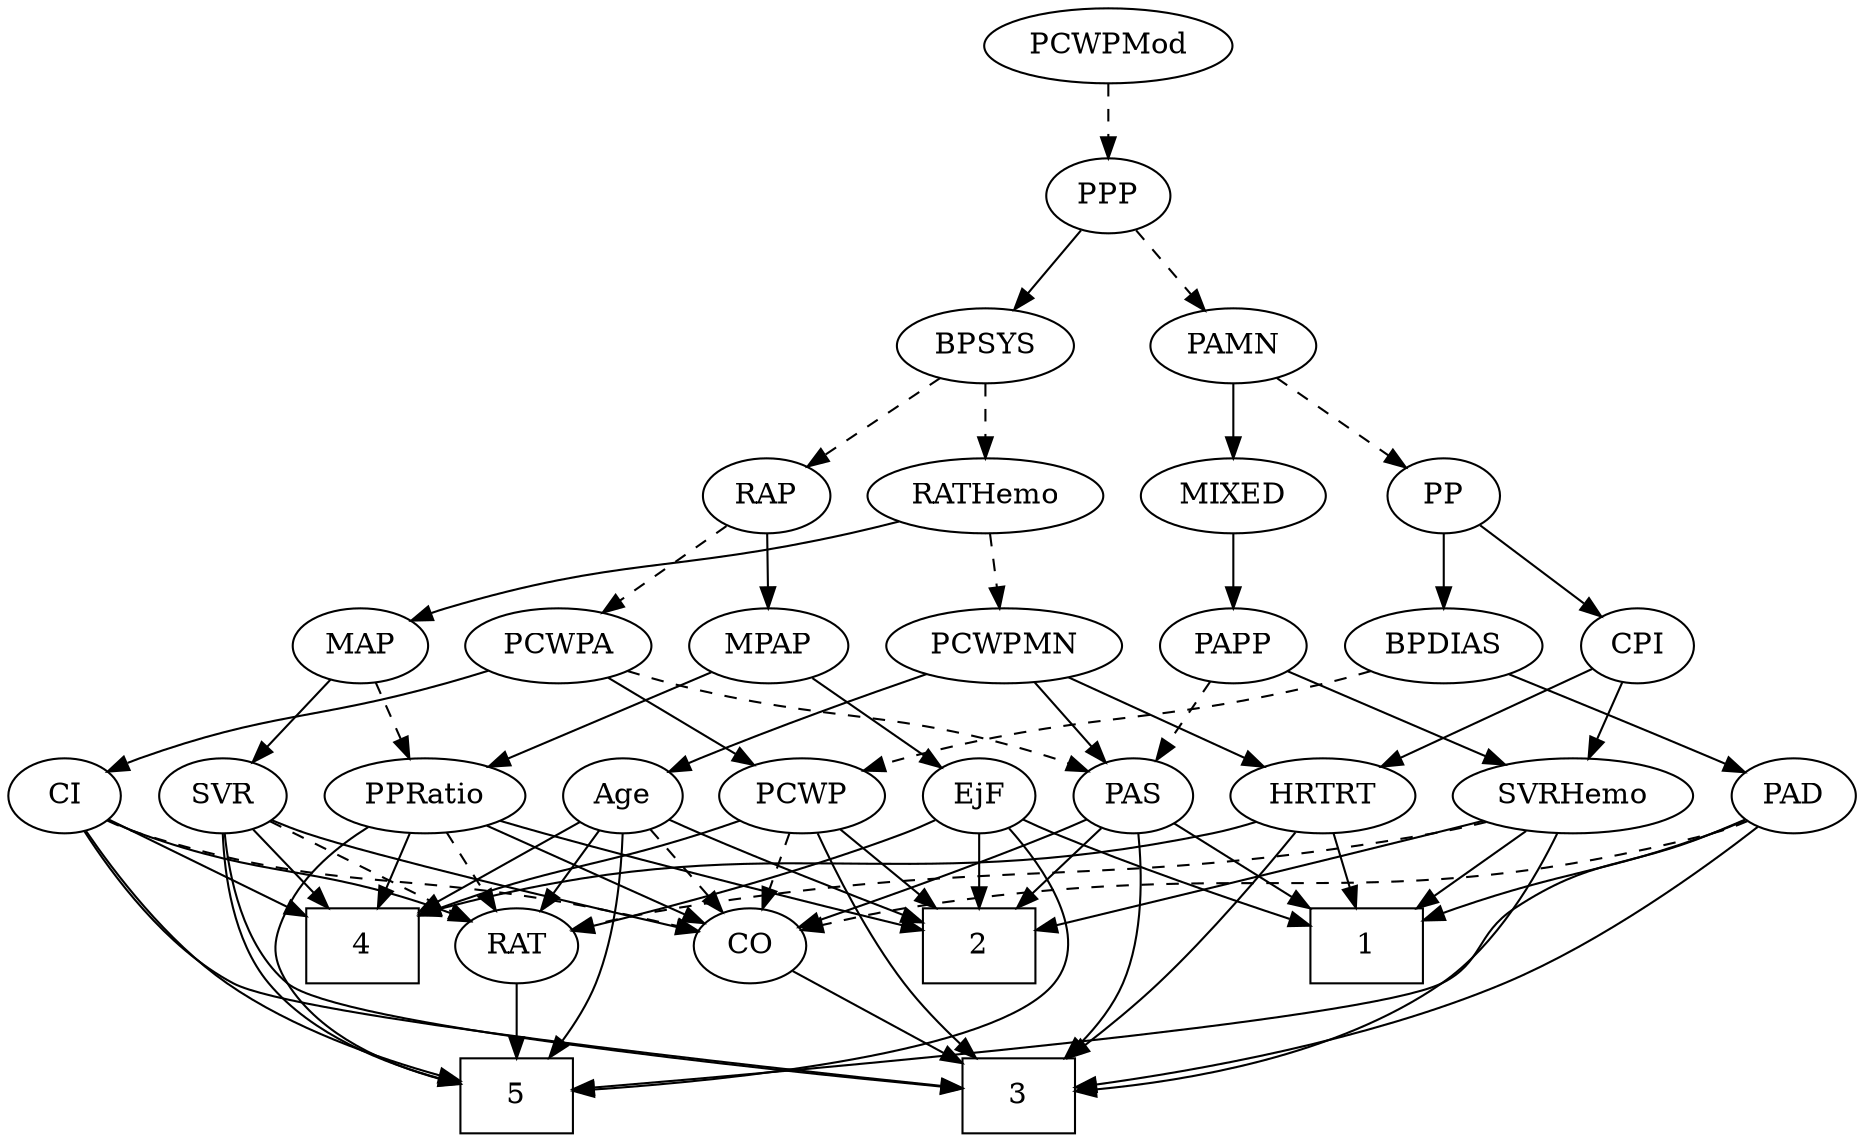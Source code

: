 strict digraph {
	graph [bb="0,0,821.6,540"];
	node [label="\N"];
	1	[height=0.5,
		pos="622,90",
		shape=box,
		width=0.75];
	2	[height=0.5,
		pos="436,90",
		shape=box,
		width=0.75];
	3	[height=0.5,
		pos="455,18",
		shape=box,
		width=0.75];
	4	[height=0.5,
		pos="144,90",
		shape=box,
		width=0.75];
	5	[height=0.5,
		pos="216,18",
		shape=box,
		width=0.75];
	Age	[height=0.5,
		pos="271,162",
		width=0.75];
	Age -> 2	[pos="e,408.65,101.76 292.24,150.75 297.07,148.48 302.19,146.12 307,144 337.84,130.39 373.29,115.91 399.21,105.53",
		style=solid];
	Age -> 4	[pos="e,171.12,105.95 250.88,149.91 231.86,139.43 202.9,123.46 179.92,110.8",
		style=solid];
	Age -> 5	[pos="e,230.16,36.149 269.34,144.01 267.11,125.65 262.17,95.83 252,72 247.92,62.433 242.01,52.784 236.16,44.388",
		style=solid];
	CO	[height=0.5,
		pos="326,90",
		width=0.75];
	Age -> CO	[pos="e,314.09,106.16 282.93,145.81 290.21,136.55 299.66,124.52 307.85,114.09",
		style=dashed];
	RAT	[height=0.5,
		pos="216,90",
		width=0.75827];
	Age -> RAT	[pos="e,228.29,106.64 259.07,145.81 251.89,136.67 242.6,124.85 234.48,114.52",
		style=solid];
	EjF	[height=0.5,
		pos="431,162",
		width=0.75];
	EjF -> 1	[pos="e,594.78,99.291 452.15,150.53 456.98,148.27 462.13,145.97 467,144 506.71,127.89 553.38,112.38 585.05,102.35",
		style=solid];
	EjF -> 2	[pos="e,434.78,108.1 432.24,143.7 432.79,135.98 433.45,126.71 434.06,118.11",
		style=solid];
	EjF -> 5	[pos="e,243.28,20.446 446.36,146.84 464.74,128.2 490.8,95.087 472,72 444.86,38.659 317.68,25.64 253.4,21.123",
		style=solid];
	EjF -> RAT	[pos="e,241.31,97.184 409.91,150.38 405.07,148.13 399.91,145.87 395,144 346.22,125.39 287.95,109.21 251.45,99.777",
		style=solid];
	RAP	[height=0.5,
		pos="342,306",
		width=0.77632];
	MPAP	[height=0.5,
		pos="342,234",
		width=0.97491];
	RAP -> MPAP	[pos="e,342,252.1 342,287.7 342,279.98 342,270.71 342,262.11",
		style=solid];
	PCWPA	[height=0.5,
		pos="247,234",
		width=1.1555];
	RAP -> PCWPA	[pos="e,267.09,249.8 324.13,291.83 310.44,281.74 291.27,267.62 275.47,255.98",
		style=dashed];
	MIXED	[height=0.5,
		pos="545,306",
		width=1.1193];
	PAPP	[height=0.5,
		pos="545,234",
		width=0.88464];
	MIXED -> PAPP	[pos="e,545,252.1 545,287.7 545,279.98 545,270.71 545,262.11",
		style=solid];
	MPAP -> EjF	[pos="e,414.09,176.3 360.44,218.5 373.64,208.12 391.55,194.03 406.02,182.64",
		style=solid];
	PPRatio	[height=0.5,
		pos="186,162",
		width=1.1013];
	MPAP -> PPRatio	[pos="e,213.11,175.16 316.24,221.44 290.66,209.96 251.21,192.26 222.43,179.34",
		style=solid];
	BPSYS	[height=0.5,
		pos="437,378",
		width=1.0471];
	BPSYS -> RAP	[pos="e,359.74,320.07 417.32,362.5 403.01,351.95 383.5,337.58 367.93,326.1",
		style=dashed];
	RATHemo	[height=0.5,
		pos="437,306",
		width=1.3721];
	BPSYS -> RATHemo	[pos="e,437,324.1 437,359.7 437,351.98 437,342.71 437,334.11",
		style=dashed];
	PAD	[height=0.5,
		pos="793,162",
		width=0.79437];
	PAD -> 1	[pos="e,649.32,102.42 770.57,150.75 765.47,148.48 760.07,146.12 755,144 714.5,127.03 703.73,124.41 663,108 661.62,107.44 660.21,106.87 \
658.78,106.29",
		style=solid];
	PAD -> 3	[pos="e,482.3,21.355 778.87,145.92 759.27,125.93 721.85,90.974 683,72 620.2,41.326 538.87,27.945 492.25,22.467",
		style=solid];
	PAD -> 5	[pos="e,243.22,21.158 770.76,150.57 745.02,138.31 704.46,118.32 691,108 673.77,94.795 677.31,81.909 658,72 622.3,53.681 353.62,30.203 \
253.48,21.994",
		style=solid];
	PAD -> CO	[pos="e,350.85,97.525 771.33,149.88 766.1,147.6 760.45,145.45 755,144 601.78,103.1 556.47,133.8 400,108 387.1,105.87 373.08,102.84 360.75,\
99.924",
		style=dashed];
	CO -> 3	[pos="e,427.92,33.692 346.44,77.908 365.88,67.358 395.56,51.256 418.97,38.551",
		style=solid];
	PAS	[height=0.5,
		pos="503,162",
		width=0.75];
	PAS -> 1	[pos="e,594.75,107.03 522.65,149.44 539.79,139.36 565.08,124.48 585.86,112.26",
		style=solid];
	PAS -> 2	[pos="e,452.47,108.2 489.12,146.5 480.54,137.54 469.32,125.81 459.4,115.45",
		style=solid];
	PAS -> 3	[pos="e,477.6,36.037 507.21,143.91 510.91,125.46 514.36,95.556 505,72 500.71,61.199 493.06,51.324 485.01,43.102",
		style=solid];
	PAS -> CO	[pos="e,349.68,99.235 481.81,150.64 476.98,148.38 471.84,146.05 467,144 430.59,128.59 388.01,112.9 359.25,102.63",
		style=solid];
	PAMN	[height=0.5,
		pos="545,378",
		width=1.011];
	PAMN -> MIXED	[pos="e,545,324.1 545,359.7 545,351.98 545,342.71 545,334.11",
		style=solid];
	PP	[height=0.5,
		pos="637,306",
		width=0.75];
	PAMN -> PP	[pos="e,619.82,320.07 564.06,362.5 577.79,352.05 596.46,337.85 611.47,326.42",
		style=dashed];
	PCWPMN	[height=0.5,
		pos="445,234",
		width=1.3902];
	RATHemo -> PCWPMN	[pos="e,443.05,252.1 438.98,287.7 439.86,279.98 440.92,270.71 441.9,262.11",
		style=dashed];
	MAP	[height=0.5,
		pos="157,234",
		width=0.84854];
	RATHemo -> MAP	[pos="e,180.2,246.09 400.63,293.79 393.49,291.75 386.03,289.72 379,288 298.48,268.32 275.12,276.71 196,252 193.88,251.34 191.72,250.6 \
189.56,249.81",
		style=solid];
	CPI	[height=0.5,
		pos="724,234",
		width=0.75];
	SVRHemo	[height=0.5,
		pos="696,162",
		width=1.3902];
	CPI -> SVRHemo	[pos="e,702.78,179.96 717.36,216.41 714.13,208.34 710.17,198.43 706.54,189.35",
		style=solid];
	HRTRT	[height=0.5,
		pos="588,162",
		width=1.1013];
	CPI -> HRTRT	[pos="e,613.5,176.12 703.34,222.37 681.9,211.33 647.99,193.88 622.48,180.75",
		style=solid];
	RAT -> 5	[pos="e,216,36.104 216,71.697 216,63.983 216,54.712 216,46.112",
		style=solid];
	SVR	[height=0.5,
		pos="100,162",
		width=0.77632];
	SVR -> 3	[pos="e,427.82,21.237 95.987,144.12 92.336,124.16 89.937,91.217 108,72 129.06,49.594 332.6,29.574 417.8,22.105",
		style=solid];
	SVR -> 4	[pos="e,133.13,108.29 109.98,145.12 115.21,136.8 121.74,126.41 127.68,116.96",
		style=solid];
	SVR -> 5	[pos="e,188.95,22.757 94.651,144.07 89.702,124.95 85.015,93.688 99,72 116.52,44.83 151.72,31.435 178.96,24.928",
		style=solid];
	SVR -> CO	[pos="e,300.84,96.719 121.67,150.35 126.65,148.1 131.96,145.85 137,144 189.48,124.72 252.33,108.38 290.69,99.136",
		style=solid];
	SVR -> RAT	[pos="e,196.61,102.7 119.68,149.13 138.37,137.84 166.68,120.76 187.78,108.03",
		style=dashed];
	PCWPMod	[height=0.5,
		pos="491,522",
		width=1.4443];
	PPP	[height=0.5,
		pos="491,450",
		width=0.75];
	PCWPMod -> PPP	[pos="e,491,468.1 491,503.7 491,495.98 491,486.71 491,478.11",
		style=dashed];
	PCWPA -> PAS	[pos="e,482.4,173.73 278.12,222.01 284.65,219.88 291.52,217.77 298,216 372.1,195.83 394.24,204.56 467,180 468.92,179.35 470.86,178.63 \
472.81,177.86",
		style=dashed];
	PCWP	[height=0.5,
		pos="351,162",
		width=0.97491];
	PCWPA -> PCWP	[pos="e,330.54,176.77 268.55,218.5 284.05,208.06 305.13,193.87 322.1,182.45",
		style=solid];
	CI	[height=0.5,
		pos="27,162",
		width=0.75];
	PCWPA -> CI	[pos="e,48.052,173.71 215.63,221.98 209.48,219.92 203.05,217.84 197,216 138,198.07 120.89,201.25 63,180 61.151,179.32 59.267,178.58 57.38,\
177.81",
		style=solid];
	PCWPMN -> Age	[pos="e,292.2,173.33 410.97,220.74 382.87,210.41 342.04,194.98 307,180 305.19,179.23 303.33,178.41 301.47,177.58",
		style=solid];
	PCWPMN -> PAS	[pos="e,490.54,178.04 458.75,216.41 466.28,207.31 475.74,195.9 483.98,185.96",
		style=solid];
	PCWPMN -> HRTRT	[pos="e,561.86,175.79 473.59,219 496.33,207.87 528.26,192.25 552.61,180.33",
		style=solid];
	SVRHemo -> 1	[pos="e,640.1,108.12 678.84,144.76 669.49,135.92 657.75,124.82 647.37,115",
		style=solid];
	SVRHemo -> 2	[pos="e,463.04,97.921 658.27,149.99 651.21,147.97 643.88,145.9 637,144 579.87,128.24 513.33,110.89 472.96,100.48",
		style=solid];
	SVRHemo -> 3	[pos="e,482.09,18.836 693.34,143.93 689.29,123.77 679.64,90.646 658,72 611,31.494 536.67,21.427 492.19,19.225",
		style=solid];
	SVRHemo -> RAT	[pos="e,240.85,97.51 659.74,149.46 652.28,147.39 644.43,145.44 637,144 484.8,114.42 442.95,133.41 290,108 277.1,105.86 263.08,102.82 250.75,\
99.907",
		style=dashed];
	BPDIAS	[height=0.5,
		pos="637,234",
		width=1.1735];
	BPDIAS -> PAD	[pos="e,770.03,173.31 665.25,220.32 692.11,208.27 732.48,190.16 760.63,177.53",
		style=solid];
	BPDIAS -> PCWP	[pos="e,377.26,174.04 605.64,221.81 599.19,219.71 592.41,217.67 586,216 502.39,194.29 478.08,203.66 395,180 392.36,179.25 389.66,178.4 \
386.95,177.5",
		style=dashed];
	MAP -> SVR	[pos="e,112.61,178.49 144.35,217.46 136.9,208.31 127.32,196.55 118.98,186.31",
		style=solid];
	MAP -> PPRatio	[pos="e,178.98,179.96 163.87,216.41 167.22,208.34 171.32,198.43 175.08,189.35",
		style=dashed];
	PP -> CPI	[pos="e,707.28,248.46 653.77,291.5 666.65,281.14 684.63,266.67 699.18,254.97",
		style=solid];
	PP -> BPDIAS	[pos="e,637,252.1 637,287.7 637,279.98 637,270.71 637,262.11",
		style=solid];
	PPP -> BPSYS	[pos="e,449.7,395.47 479.02,433.46 472.22,424.65 463.56,413.43 455.87,403.46",
		style=solid];
	PPP -> PAMN	[pos="e,532.67,394.98 502.98,433.46 509.88,424.53 518.69,413.11 526.46,403.04",
		style=dashed];
	PPRatio -> 2	[pos="e,408.83,97.467 216.2,150.12 222.39,148 228.88,145.86 235,144 291.68,126.72 358.35,109.8 398.87,99.891",
		style=solid];
	PPRatio -> 4	[pos="e,154.47,108.45 176.05,144.41 171.17,136.28 165.18,126.31 159.71,117.18",
		style=solid];
	PPRatio -> 5	[pos="e,188.8,23.922 156.74,149.57 139.16,141 118.27,127.39 108,108 100.51,93.86 99.538,85.579 108,72 123.44,47.229 154.2,33.709 178.96,\
26.537",
		style=solid];
	PPRatio -> CO	[pos="e,305.05,101.47 211.68,148.16 235.48,136.26 270.89,118.56 295.98,106.01",
		style=solid];
	PPRatio -> RAT	[pos="e,208.8,107.79 193.26,144.05 196.73,135.97 200.95,126.12 204.81,117.11",
		style=dashed];
	PCWP -> 2	[pos="e,415.31,108.04 369.03,146.15 380.14,137 394.64,125.06 407.3,114.63",
		style=solid];
	PCWP -> 3	[pos="e,434.45,36.094 358.31,144.35 366.88,125.77 382.2,95.245 400,72 407.87,61.719 417.74,51.569 426.94,42.947",
		style=solid];
	PCWP -> 4	[pos="e,171.32,104.47 324.15,150.17 318.52,148.03 312.59,145.87 307,144 254.29,126.39 236.78,128.32 181,108.07",
		style=solid];
	PCWP -> CO	[pos="e,332,107.79 344.95,144.05 342.09,136.06 338.62,126.33 335.43,117.4",
		style=dashed];
	CI -> 3	[pos="e,427.8,21.702 33.766,144.39 43.119,123.74 62.071,89.104 90,72 117.68,55.048 330.48,31.702 417.8,22.724",
		style=solid];
	CI -> 4	[pos="e,116.9,107.22 46.583,149.28 63.357,139.25 87.942,124.54 108.22,112.41",
		style=solid];
	CI -> 5	[pos="e,188.9,25.002 34.247,144.38 43.601,124.66 61.619,91.969 86,72 113.29,49.649 151.27,35.63 179.14,27.667",
		style=solid];
	CI -> CO	[pos="e,301.05,96.978 47.575,150.19 52.529,147.9 57.874,145.67 63,144 144.31,117.53 168.32,125.58 252,108 264.8,105.31 278.79,102.15 291.13,\
99.294",
		style=dashed];
	CI -> RAT	[pos="e,194.9,101.58 48.101,150.42 52.94,148.17 58.102,145.9 63,144 113.73,124.33 129.27,127.67 180,108 181.84,107.29 183.71,106.52 185.59,\
105.73",
		style=solid];
	PAPP -> PAS	[pos="e,512.69,179.15 535.26,216.76 530.12,208.19 523.7,197.49 517.94,187.9",
		style=dashed];
	PAPP -> SVRHemo	[pos="e,666.48,176.68 568.93,221.91 592.69,210.89 629.5,193.83 657.4,180.9",
		style=solid];
	HRTRT -> 1	[pos="e,613.61,108.28 596.23,144.05 600.1,136.09 604.8,126.41 609.12,117.51",
		style=solid];
	HRTRT -> 3	[pos="e,479.86,36.209 577.72,144.57 565.63,125.91 544.36,95.067 522,72 511.7,61.374 499.25,50.979 487.89,42.25",
		style=solid];
	HRTRT -> 4	[pos="e,171.15,104.99 559.04,149.7 552.53,147.51 545.59,145.45 539,144 385.61,110.19 336.53,149.19 181.05,107.71",
		style=solid];
}
